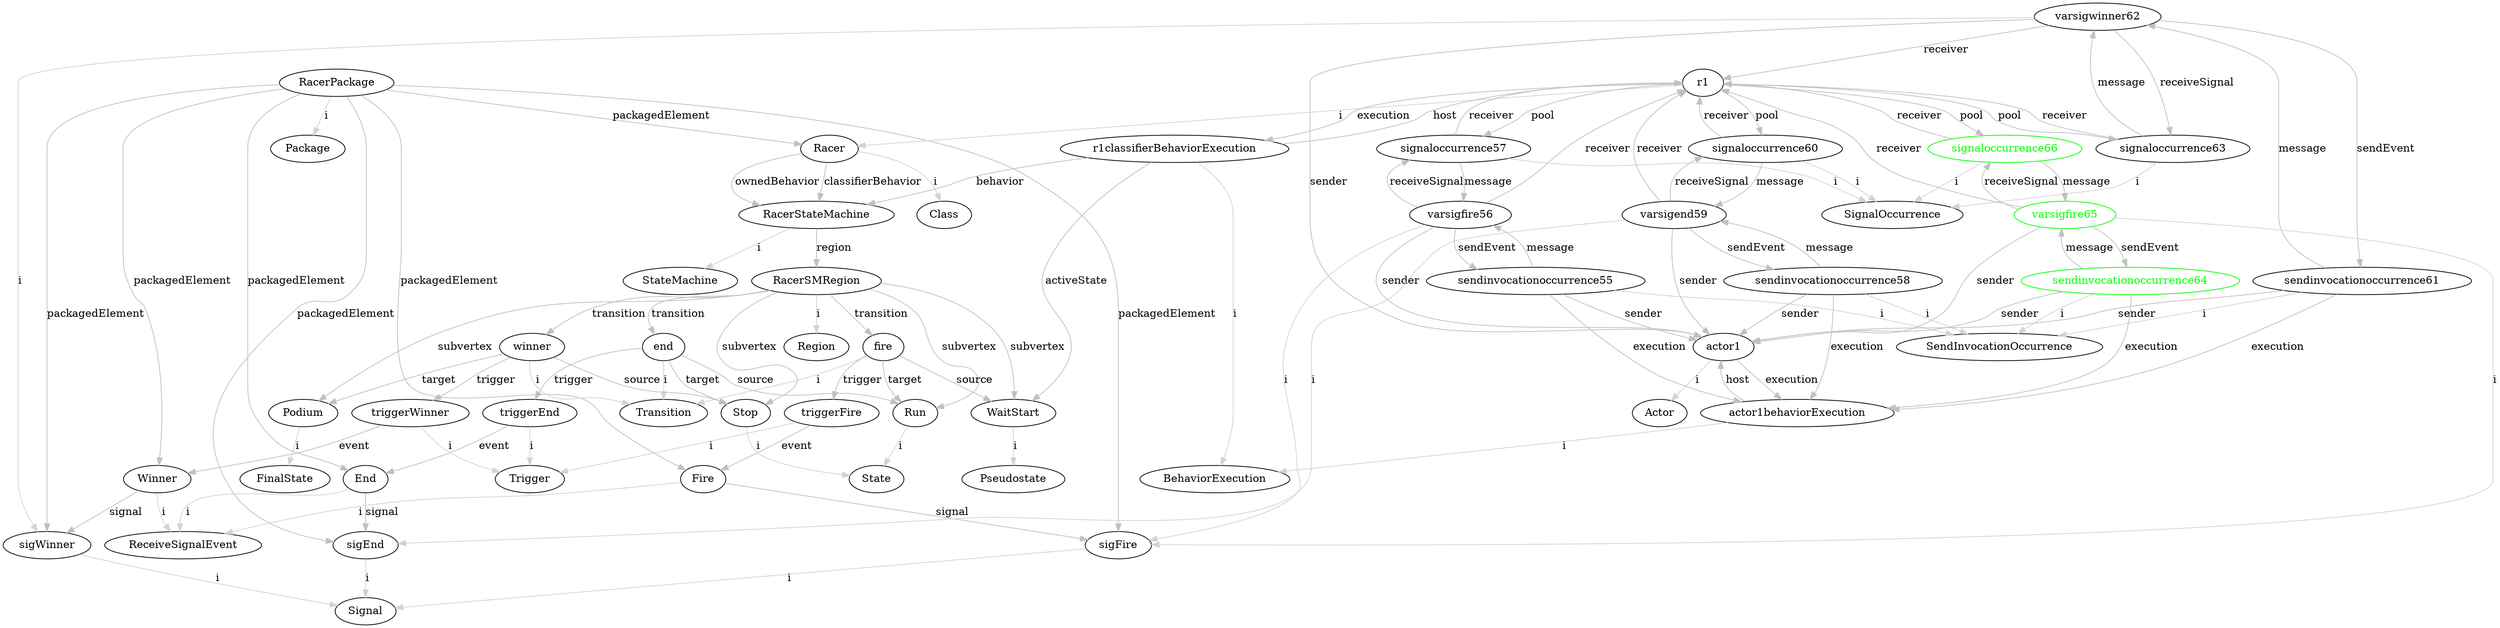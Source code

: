 digraph umlMetamodel {
	"RacerPackage" -> "Package" [label="i", color="lightgrey"]
	"RacerPackage" -> "Racer" [label="packagedElement", color="grey"]
	"Racer" -> "Class" [label="i", color="lightgrey"]
	"Racer" -> "RacerStateMachine" [label="classifierBehavior", color="grey"]
	"Racer" -> "RacerStateMachine" [label="ownedBehavior", color="grey"]
	"RacerStateMachine" -> "StateMachine" [label="i", color="lightgrey"]
	"RacerStateMachine" -> "RacerSMRegion" [label="region", color="grey"]
	"RacerSMRegion" -> "Region" [label="i", color="lightgrey"]
	"RacerSMRegion" -> "WaitStart" [label="subvertex", color="grey"]
	"WaitStart" -> "Pseudostate" [label="i", color="lightgrey"]
	"RacerSMRegion" -> "Run" [label="subvertex", color="grey"]
	"Run" -> "State" [label="i", color="lightgrey"]
	"RacerSMRegion" -> "Stop" [label="subvertex", color="grey"]
	"Stop" -> "State" [label="i", color="lightgrey"]
	"RacerSMRegion" -> "Podium" [label="subvertex", color="grey"]
	"Podium" -> "FinalState" [label="i", color="lightgrey"]
	"RacerSMRegion" -> "fire" [label="transition", color="grey"]
	"fire" -> "Transition" [label="i", color="lightgrey"]
	"fire" -> "WaitStart" [label="source", color="grey"]
	"fire" -> "Run" [label="target", color="grey"]
	"fire" -> "triggerFire" [label="trigger", color="grey"]
	"triggerFire" -> "Trigger" [label="i", color="lightgrey"]
	"triggerFire" -> "Fire" [label="event", color="grey"]
	"RacerSMRegion" -> "end" [label="transition", color="grey"]
	"end" -> "Transition" [label="i", color="lightgrey"]
	"end" -> "Run" [label="source", color="grey"]
	"end" -> "Stop" [label="target", color="grey"]
	"end" -> "triggerEnd" [label="trigger", color="grey"]
	"triggerEnd" -> "Trigger" [label="i", color="lightgrey"]
	"triggerEnd" -> "End" [label="event", color="grey"]
	"RacerSMRegion" -> "winner" [label="transition", color="grey"]
	"winner" -> "Transition" [label="i", color="lightgrey"]
	"winner" -> "Stop" [label="source", color="grey"]
	"winner" -> "Podium" [label="target", color="grey"]
	"winner" -> "triggerWinner" [label="trigger", color="grey"]
	"triggerWinner" -> "Trigger" [label="i", color="lightgrey"]
	"triggerWinner" -> "Winner" [label="event", color="grey"]
	"RacerPackage" -> "sigFire" [label="packagedElement", color="grey"]
	"sigFire" -> "Signal" [label="i", color="lightgrey"]
	"RacerPackage" -> "Fire" [label="packagedElement", color="grey"]
	"Fire" -> "ReceiveSignalEvent" [label="i", color="lightgrey"]
	"Fire" -> "sigFire" [label="signal", color="grey"]
	"RacerPackage" -> "sigEnd" [label="packagedElement", color="grey"]
	"sigEnd" -> "Signal" [label="i", color="lightgrey"]
	"RacerPackage" -> "End" [label="packagedElement", color="grey"]
	"End" -> "ReceiveSignalEvent" [label="i", color="lightgrey"]
	"End" -> "sigEnd" [label="signal", color="grey"]
	"RacerPackage" -> "sigWinner" [label="packagedElement", color="grey"]
	"sigWinner" -> "Signal" [label="i", color="lightgrey"]
	"RacerPackage" -> "Winner" [label="packagedElement", color="grey"]
	"Winner" -> "ReceiveSignalEvent" [label="i", color="lightgrey"]
	"Winner" -> "sigWinner" [label="signal", color="grey"]
	"r1" -> "Racer" [label="i", color="lightgrey"]
	"r1classifierBehaviorExecution" -> "BehaviorExecution" [label="i", color="lightgrey"]
	"r1" -> "r1classifierBehaviorExecution" [label="execution", color="grey"]
	"r1classifierBehaviorExecution" -> "r1" [label="host", color="grey"]
	"r1classifierBehaviorExecution" -> "RacerStateMachine" [label="behavior", color="grey"]
	"r1classifierBehaviorExecution" -> "WaitStart" [label="activeState", color="grey"]
	"actor1" -> "Actor" [label="i", color="lightgrey"]
	"actor1behaviorExecution" -> "BehaviorExecution" [label="i", color="lightgrey"]
	"actor1" -> "actor1behaviorExecution" [label="execution", color="grey"]
	"actor1behaviorExecution" -> "actor1" [label="host", color="grey"]
	"sendinvocationoccurrence55" -> "SendInvocationOccurrence" [label="i", color="lightgrey"]
	"sendinvocationoccurrence55" -> "varsigfire56" [label="message", color="grey"]
	"varsigfire56" -> "sendinvocationoccurrence55" [label="sendEvent", color="grey"]
	"varsigfire56" -> "signaloccurrence57" [label="receiveSignal", color="grey"]
	"signaloccurrence57" -> "varsigfire56" [label="message", color="grey"]
	"signaloccurrence57" -> "SignalOccurrence" [label="i", color="lightgrey"]
	"varsigfire56" -> "sigFire" [label="i", color="lightgrey"]
	"signaloccurrence57" -> "r1" [label="receiver", color="grey"]
	"r1" -> "signaloccurrence57" [label="pool", color="grey"]
	"varsigfire56" -> "actor1" [label="sender", color="grey"]
	"sendinvocationoccurrence55" -> "actor1" [label="sender", color="grey"]
	"varsigfire56" -> "r1" [label="receiver", color="grey"]
	"sendinvocationoccurrence55" -> "actor1behaviorExecution" [label="execution", color="grey"]
	"sendinvocationoccurrence58" -> "SendInvocationOccurrence" [label="i", color="lightgrey"]
	"sendinvocationoccurrence58" -> "varsigend59" [label="message", color="grey"]
	"varsigend59" -> "sendinvocationoccurrence58" [label="sendEvent", color="grey"]
	"varsigend59" -> "signaloccurrence60" [label="receiveSignal", color="grey"]
	"signaloccurrence60" -> "varsigend59" [label="message", color="grey"]
	"signaloccurrence60" -> "SignalOccurrence" [label="i", color="lightgrey"]
	"varsigend59" -> "sigEnd" [label="i", color="lightgrey"]
	"signaloccurrence60" -> "r1" [label="receiver", color="grey"]
	"r1" -> "signaloccurrence60" [label="pool", color="grey"]
	"varsigend59" -> "actor1" [label="sender", color="grey"]
	"sendinvocationoccurrence58" -> "actor1" [label="sender", color="grey"]
	"varsigend59" -> "r1" [label="receiver", color="grey"]
	"sendinvocationoccurrence58" -> "actor1behaviorExecution" [label="execution", color="grey"]
	"sendinvocationoccurrence61" -> "SendInvocationOccurrence" [label="i", color="lightgrey"]
	"sendinvocationoccurrence61" -> "varsigwinner62" [label="message", color="grey"]
	"varsigwinner62" -> "sendinvocationoccurrence61" [label="sendEvent", color="grey"]
	"varsigwinner62" -> "signaloccurrence63" [label="receiveSignal", color="grey"]
	"signaloccurrence63" -> "varsigwinner62" [label="message", color="grey"]
	"signaloccurrence63" -> "SignalOccurrence" [label="i", color="lightgrey"]
	"varsigwinner62" -> "sigWinner" [label="i", color="lightgrey"]
	"signaloccurrence63" -> "r1" [label="receiver", color="grey"]
	"r1" -> "signaloccurrence63" [label="pool", color="grey"]
	"varsigwinner62" -> "actor1" [label="sender", color="grey"]
	"sendinvocationoccurrence61" -> "actor1" [label="sender", color="grey"]
	"varsigwinner62" -> "r1" [label="receiver", color="grey"]
	"sendinvocationoccurrence61" -> "actor1behaviorExecution" [label="execution", color="grey"]
	"sendinvocationoccurrence64" -> "SendInvocationOccurrence" [label="i", color="lightgrey"]
	"sendinvocationoccurrence64" [color="green", fontcolor="green"]
	"sendinvocationoccurrence64" -> "varsigfire65" [label="message", color="grey"]
	"sendinvocationoccurrence64" [color="green", fontcolor="green"]
	"varsigfire65" [color="green", fontcolor="green"]
	"varsigfire65" -> "sendinvocationoccurrence64" [label="sendEvent", color="grey"]
	"varsigfire65" [color="green", fontcolor="green"]
	"sendinvocationoccurrence64" [color="green", fontcolor="green"]
	"varsigfire65" -> "signaloccurrence66" [label="receiveSignal", color="grey"]
	"varsigfire65" [color="green", fontcolor="green"]
	"signaloccurrence66" [color="green", fontcolor="green"]
	"signaloccurrence66" -> "varsigfire65" [label="message", color="grey"]
	"signaloccurrence66" [color="green", fontcolor="green"]
	"varsigfire65" [color="green", fontcolor="green"]
	"signaloccurrence66" -> "SignalOccurrence" [label="i", color="lightgrey"]
	"signaloccurrence66" [color="green", fontcolor="green"]
	"varsigfire65" -> "sigFire" [label="i", color="lightgrey"]
	"varsigfire65" [color="green", fontcolor="green"]
	"signaloccurrence66" -> "r1" [label="receiver", color="grey"]
	"signaloccurrence66" [color="green", fontcolor="green"]
	"r1" -> "signaloccurrence66" [label="pool", color="grey"]
	"signaloccurrence66" [color="green", fontcolor="green"]
	"varsigfire65" -> "actor1" [label="sender", color="grey"]
	"varsigfire65" [color="green", fontcolor="green"]
	"sendinvocationoccurrence64" -> "actor1" [label="sender", color="grey"]
	"sendinvocationoccurrence64" [color="green", fontcolor="green"]
	"varsigfire65" -> "r1" [label="receiver", color="grey"]
	"varsigfire65" [color="green", fontcolor="green"]
	"sendinvocationoccurrence64" -> "actor1behaviorExecution" [label="execution", color="grey"]
	"sendinvocationoccurrence64" [color="green", fontcolor="green"]
}

